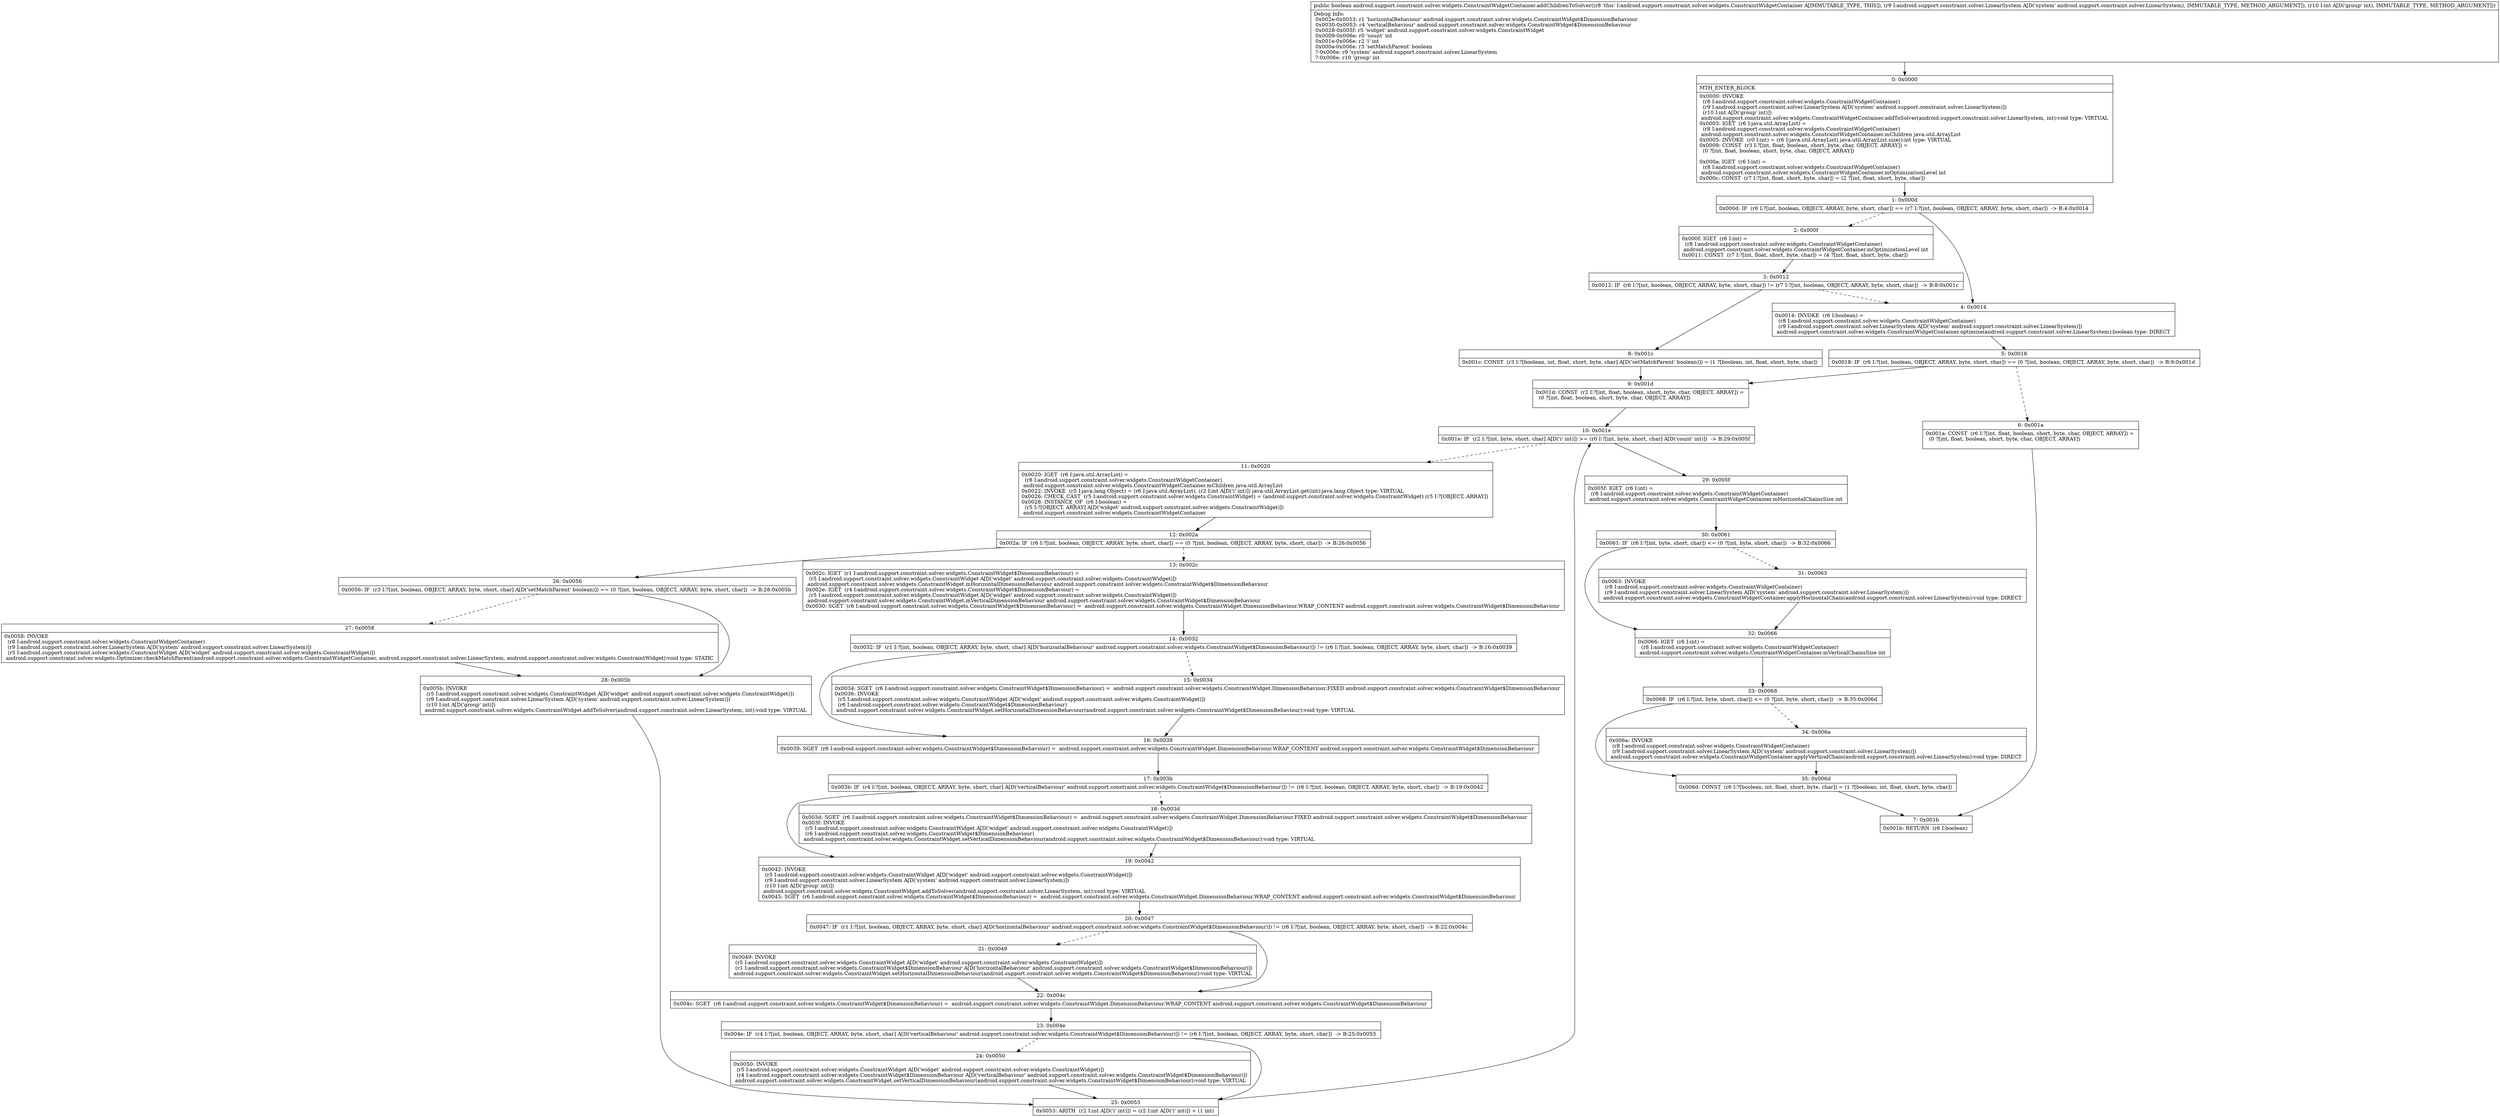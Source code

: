 digraph "CFG forandroid.support.constraint.solver.widgets.ConstraintWidgetContainer.addChildrenToSolver(Landroid\/support\/constraint\/solver\/LinearSystem;I)Z" {
Node_0 [shape=record,label="{0\:\ 0x0000|MTH_ENTER_BLOCK\l|0x0000: INVOKE  \l  (r8 I:android.support.constraint.solver.widgets.ConstraintWidgetContainer)\l  (r9 I:android.support.constraint.solver.LinearSystem A[D('system' android.support.constraint.solver.LinearSystem)])\l  (r10 I:int A[D('group' int)])\l android.support.constraint.solver.widgets.ConstraintWidgetContainer.addToSolver(android.support.constraint.solver.LinearSystem, int):void type: VIRTUAL \l0x0003: IGET  (r6 I:java.util.ArrayList) = \l  (r8 I:android.support.constraint.solver.widgets.ConstraintWidgetContainer)\l android.support.constraint.solver.widgets.ConstraintWidgetContainer.mChildren java.util.ArrayList \l0x0005: INVOKE  (r0 I:int) = (r6 I:java.util.ArrayList) java.util.ArrayList.size():int type: VIRTUAL \l0x0009: CONST  (r3 I:?[int, float, boolean, short, byte, char, OBJECT, ARRAY]) = \l  (0 ?[int, float, boolean, short, byte, char, OBJECT, ARRAY])\l \l0x000a: IGET  (r6 I:int) = \l  (r8 I:android.support.constraint.solver.widgets.ConstraintWidgetContainer)\l android.support.constraint.solver.widgets.ConstraintWidgetContainer.mOptimizationLevel int \l0x000c: CONST  (r7 I:?[int, float, short, byte, char]) = (2 ?[int, float, short, byte, char]) \l}"];
Node_1 [shape=record,label="{1\:\ 0x000d|0x000d: IF  (r6 I:?[int, boolean, OBJECT, ARRAY, byte, short, char]) == (r7 I:?[int, boolean, OBJECT, ARRAY, byte, short, char])  \-\> B:4:0x0014 \l}"];
Node_2 [shape=record,label="{2\:\ 0x000f|0x000f: IGET  (r6 I:int) = \l  (r8 I:android.support.constraint.solver.widgets.ConstraintWidgetContainer)\l android.support.constraint.solver.widgets.ConstraintWidgetContainer.mOptimizationLevel int \l0x0011: CONST  (r7 I:?[int, float, short, byte, char]) = (4 ?[int, float, short, byte, char]) \l}"];
Node_3 [shape=record,label="{3\:\ 0x0012|0x0012: IF  (r6 I:?[int, boolean, OBJECT, ARRAY, byte, short, char]) != (r7 I:?[int, boolean, OBJECT, ARRAY, byte, short, char])  \-\> B:8:0x001c \l}"];
Node_4 [shape=record,label="{4\:\ 0x0014|0x0014: INVOKE  (r6 I:boolean) = \l  (r8 I:android.support.constraint.solver.widgets.ConstraintWidgetContainer)\l  (r9 I:android.support.constraint.solver.LinearSystem A[D('system' android.support.constraint.solver.LinearSystem)])\l android.support.constraint.solver.widgets.ConstraintWidgetContainer.optimize(android.support.constraint.solver.LinearSystem):boolean type: DIRECT \l}"];
Node_5 [shape=record,label="{5\:\ 0x0018|0x0018: IF  (r6 I:?[int, boolean, OBJECT, ARRAY, byte, short, char]) == (0 ?[int, boolean, OBJECT, ARRAY, byte, short, char])  \-\> B:9:0x001d \l}"];
Node_6 [shape=record,label="{6\:\ 0x001a|0x001a: CONST  (r6 I:?[int, float, boolean, short, byte, char, OBJECT, ARRAY]) = \l  (0 ?[int, float, boolean, short, byte, char, OBJECT, ARRAY])\l \l}"];
Node_7 [shape=record,label="{7\:\ 0x001b|0x001b: RETURN  (r6 I:boolean) \l}"];
Node_8 [shape=record,label="{8\:\ 0x001c|0x001c: CONST  (r3 I:?[boolean, int, float, short, byte, char] A[D('setMatchParent' boolean)]) = (1 ?[boolean, int, float, short, byte, char]) \l}"];
Node_9 [shape=record,label="{9\:\ 0x001d|0x001d: CONST  (r2 I:?[int, float, boolean, short, byte, char, OBJECT, ARRAY]) = \l  (0 ?[int, float, boolean, short, byte, char, OBJECT, ARRAY])\l \l}"];
Node_10 [shape=record,label="{10\:\ 0x001e|0x001e: IF  (r2 I:?[int, byte, short, char] A[D('i' int)]) \>= (r0 I:?[int, byte, short, char] A[D('count' int)])  \-\> B:29:0x005f \l}"];
Node_11 [shape=record,label="{11\:\ 0x0020|0x0020: IGET  (r6 I:java.util.ArrayList) = \l  (r8 I:android.support.constraint.solver.widgets.ConstraintWidgetContainer)\l android.support.constraint.solver.widgets.ConstraintWidgetContainer.mChildren java.util.ArrayList \l0x0022: INVOKE  (r5 I:java.lang.Object) = (r6 I:java.util.ArrayList), (r2 I:int A[D('i' int)]) java.util.ArrayList.get(int):java.lang.Object type: VIRTUAL \l0x0026: CHECK_CAST  (r5 I:android.support.constraint.solver.widgets.ConstraintWidget) = (android.support.constraint.solver.widgets.ConstraintWidget) (r5 I:?[OBJECT, ARRAY]) \l0x0028: INSTANCE_OF  (r6 I:boolean) = \l  (r5 I:?[OBJECT, ARRAY] A[D('widget' android.support.constraint.solver.widgets.ConstraintWidget)])\l android.support.constraint.solver.widgets.ConstraintWidgetContainer \l}"];
Node_12 [shape=record,label="{12\:\ 0x002a|0x002a: IF  (r6 I:?[int, boolean, OBJECT, ARRAY, byte, short, char]) == (0 ?[int, boolean, OBJECT, ARRAY, byte, short, char])  \-\> B:26:0x0056 \l}"];
Node_13 [shape=record,label="{13\:\ 0x002c|0x002c: IGET  (r1 I:android.support.constraint.solver.widgets.ConstraintWidget$DimensionBehaviour) = \l  (r5 I:android.support.constraint.solver.widgets.ConstraintWidget A[D('widget' android.support.constraint.solver.widgets.ConstraintWidget)])\l android.support.constraint.solver.widgets.ConstraintWidget.mHorizontalDimensionBehaviour android.support.constraint.solver.widgets.ConstraintWidget$DimensionBehaviour \l0x002e: IGET  (r4 I:android.support.constraint.solver.widgets.ConstraintWidget$DimensionBehaviour) = \l  (r5 I:android.support.constraint.solver.widgets.ConstraintWidget A[D('widget' android.support.constraint.solver.widgets.ConstraintWidget)])\l android.support.constraint.solver.widgets.ConstraintWidget.mVerticalDimensionBehaviour android.support.constraint.solver.widgets.ConstraintWidget$DimensionBehaviour \l0x0030: SGET  (r6 I:android.support.constraint.solver.widgets.ConstraintWidget$DimensionBehaviour) =  android.support.constraint.solver.widgets.ConstraintWidget.DimensionBehaviour.WRAP_CONTENT android.support.constraint.solver.widgets.ConstraintWidget$DimensionBehaviour \l}"];
Node_14 [shape=record,label="{14\:\ 0x0032|0x0032: IF  (r1 I:?[int, boolean, OBJECT, ARRAY, byte, short, char] A[D('horizontalBehaviour' android.support.constraint.solver.widgets.ConstraintWidget$DimensionBehaviour)]) != (r6 I:?[int, boolean, OBJECT, ARRAY, byte, short, char])  \-\> B:16:0x0039 \l}"];
Node_15 [shape=record,label="{15\:\ 0x0034|0x0034: SGET  (r6 I:android.support.constraint.solver.widgets.ConstraintWidget$DimensionBehaviour) =  android.support.constraint.solver.widgets.ConstraintWidget.DimensionBehaviour.FIXED android.support.constraint.solver.widgets.ConstraintWidget$DimensionBehaviour \l0x0036: INVOKE  \l  (r5 I:android.support.constraint.solver.widgets.ConstraintWidget A[D('widget' android.support.constraint.solver.widgets.ConstraintWidget)])\l  (r6 I:android.support.constraint.solver.widgets.ConstraintWidget$DimensionBehaviour)\l android.support.constraint.solver.widgets.ConstraintWidget.setHorizontalDimensionBehaviour(android.support.constraint.solver.widgets.ConstraintWidget$DimensionBehaviour):void type: VIRTUAL \l}"];
Node_16 [shape=record,label="{16\:\ 0x0039|0x0039: SGET  (r6 I:android.support.constraint.solver.widgets.ConstraintWidget$DimensionBehaviour) =  android.support.constraint.solver.widgets.ConstraintWidget.DimensionBehaviour.WRAP_CONTENT android.support.constraint.solver.widgets.ConstraintWidget$DimensionBehaviour \l}"];
Node_17 [shape=record,label="{17\:\ 0x003b|0x003b: IF  (r4 I:?[int, boolean, OBJECT, ARRAY, byte, short, char] A[D('verticalBehaviour' android.support.constraint.solver.widgets.ConstraintWidget$DimensionBehaviour)]) != (r6 I:?[int, boolean, OBJECT, ARRAY, byte, short, char])  \-\> B:19:0x0042 \l}"];
Node_18 [shape=record,label="{18\:\ 0x003d|0x003d: SGET  (r6 I:android.support.constraint.solver.widgets.ConstraintWidget$DimensionBehaviour) =  android.support.constraint.solver.widgets.ConstraintWidget.DimensionBehaviour.FIXED android.support.constraint.solver.widgets.ConstraintWidget$DimensionBehaviour \l0x003f: INVOKE  \l  (r5 I:android.support.constraint.solver.widgets.ConstraintWidget A[D('widget' android.support.constraint.solver.widgets.ConstraintWidget)])\l  (r6 I:android.support.constraint.solver.widgets.ConstraintWidget$DimensionBehaviour)\l android.support.constraint.solver.widgets.ConstraintWidget.setVerticalDimensionBehaviour(android.support.constraint.solver.widgets.ConstraintWidget$DimensionBehaviour):void type: VIRTUAL \l}"];
Node_19 [shape=record,label="{19\:\ 0x0042|0x0042: INVOKE  \l  (r5 I:android.support.constraint.solver.widgets.ConstraintWidget A[D('widget' android.support.constraint.solver.widgets.ConstraintWidget)])\l  (r9 I:android.support.constraint.solver.LinearSystem A[D('system' android.support.constraint.solver.LinearSystem)])\l  (r10 I:int A[D('group' int)])\l android.support.constraint.solver.widgets.ConstraintWidget.addToSolver(android.support.constraint.solver.LinearSystem, int):void type: VIRTUAL \l0x0045: SGET  (r6 I:android.support.constraint.solver.widgets.ConstraintWidget$DimensionBehaviour) =  android.support.constraint.solver.widgets.ConstraintWidget.DimensionBehaviour.WRAP_CONTENT android.support.constraint.solver.widgets.ConstraintWidget$DimensionBehaviour \l}"];
Node_20 [shape=record,label="{20\:\ 0x0047|0x0047: IF  (r1 I:?[int, boolean, OBJECT, ARRAY, byte, short, char] A[D('horizontalBehaviour' android.support.constraint.solver.widgets.ConstraintWidget$DimensionBehaviour)]) != (r6 I:?[int, boolean, OBJECT, ARRAY, byte, short, char])  \-\> B:22:0x004c \l}"];
Node_21 [shape=record,label="{21\:\ 0x0049|0x0049: INVOKE  \l  (r5 I:android.support.constraint.solver.widgets.ConstraintWidget A[D('widget' android.support.constraint.solver.widgets.ConstraintWidget)])\l  (r1 I:android.support.constraint.solver.widgets.ConstraintWidget$DimensionBehaviour A[D('horizontalBehaviour' android.support.constraint.solver.widgets.ConstraintWidget$DimensionBehaviour)])\l android.support.constraint.solver.widgets.ConstraintWidget.setHorizontalDimensionBehaviour(android.support.constraint.solver.widgets.ConstraintWidget$DimensionBehaviour):void type: VIRTUAL \l}"];
Node_22 [shape=record,label="{22\:\ 0x004c|0x004c: SGET  (r6 I:android.support.constraint.solver.widgets.ConstraintWidget$DimensionBehaviour) =  android.support.constraint.solver.widgets.ConstraintWidget.DimensionBehaviour.WRAP_CONTENT android.support.constraint.solver.widgets.ConstraintWidget$DimensionBehaviour \l}"];
Node_23 [shape=record,label="{23\:\ 0x004e|0x004e: IF  (r4 I:?[int, boolean, OBJECT, ARRAY, byte, short, char] A[D('verticalBehaviour' android.support.constraint.solver.widgets.ConstraintWidget$DimensionBehaviour)]) != (r6 I:?[int, boolean, OBJECT, ARRAY, byte, short, char])  \-\> B:25:0x0053 \l}"];
Node_24 [shape=record,label="{24\:\ 0x0050|0x0050: INVOKE  \l  (r5 I:android.support.constraint.solver.widgets.ConstraintWidget A[D('widget' android.support.constraint.solver.widgets.ConstraintWidget)])\l  (r4 I:android.support.constraint.solver.widgets.ConstraintWidget$DimensionBehaviour A[D('verticalBehaviour' android.support.constraint.solver.widgets.ConstraintWidget$DimensionBehaviour)])\l android.support.constraint.solver.widgets.ConstraintWidget.setVerticalDimensionBehaviour(android.support.constraint.solver.widgets.ConstraintWidget$DimensionBehaviour):void type: VIRTUAL \l}"];
Node_25 [shape=record,label="{25\:\ 0x0053|0x0053: ARITH  (r2 I:int A[D('i' int)]) = (r2 I:int A[D('i' int)]) + (1 int) \l}"];
Node_26 [shape=record,label="{26\:\ 0x0056|0x0056: IF  (r3 I:?[int, boolean, OBJECT, ARRAY, byte, short, char] A[D('setMatchParent' boolean)]) == (0 ?[int, boolean, OBJECT, ARRAY, byte, short, char])  \-\> B:28:0x005b \l}"];
Node_27 [shape=record,label="{27\:\ 0x0058|0x0058: INVOKE  \l  (r8 I:android.support.constraint.solver.widgets.ConstraintWidgetContainer)\l  (r9 I:android.support.constraint.solver.LinearSystem A[D('system' android.support.constraint.solver.LinearSystem)])\l  (r5 I:android.support.constraint.solver.widgets.ConstraintWidget A[D('widget' android.support.constraint.solver.widgets.ConstraintWidget)])\l android.support.constraint.solver.widgets.Optimizer.checkMatchParent(android.support.constraint.solver.widgets.ConstraintWidgetContainer, android.support.constraint.solver.LinearSystem, android.support.constraint.solver.widgets.ConstraintWidget):void type: STATIC \l}"];
Node_28 [shape=record,label="{28\:\ 0x005b|0x005b: INVOKE  \l  (r5 I:android.support.constraint.solver.widgets.ConstraintWidget A[D('widget' android.support.constraint.solver.widgets.ConstraintWidget)])\l  (r9 I:android.support.constraint.solver.LinearSystem A[D('system' android.support.constraint.solver.LinearSystem)])\l  (r10 I:int A[D('group' int)])\l android.support.constraint.solver.widgets.ConstraintWidget.addToSolver(android.support.constraint.solver.LinearSystem, int):void type: VIRTUAL \l}"];
Node_29 [shape=record,label="{29\:\ 0x005f|0x005f: IGET  (r6 I:int) = \l  (r8 I:android.support.constraint.solver.widgets.ConstraintWidgetContainer)\l android.support.constraint.solver.widgets.ConstraintWidgetContainer.mHorizontalChainsSize int \l}"];
Node_30 [shape=record,label="{30\:\ 0x0061|0x0061: IF  (r6 I:?[int, byte, short, char]) \<= (0 ?[int, byte, short, char])  \-\> B:32:0x0066 \l}"];
Node_31 [shape=record,label="{31\:\ 0x0063|0x0063: INVOKE  \l  (r8 I:android.support.constraint.solver.widgets.ConstraintWidgetContainer)\l  (r9 I:android.support.constraint.solver.LinearSystem A[D('system' android.support.constraint.solver.LinearSystem)])\l android.support.constraint.solver.widgets.ConstraintWidgetContainer.applyHorizontalChain(android.support.constraint.solver.LinearSystem):void type: DIRECT \l}"];
Node_32 [shape=record,label="{32\:\ 0x0066|0x0066: IGET  (r6 I:int) = \l  (r8 I:android.support.constraint.solver.widgets.ConstraintWidgetContainer)\l android.support.constraint.solver.widgets.ConstraintWidgetContainer.mVerticalChainsSize int \l}"];
Node_33 [shape=record,label="{33\:\ 0x0068|0x0068: IF  (r6 I:?[int, byte, short, char]) \<= (0 ?[int, byte, short, char])  \-\> B:35:0x006d \l}"];
Node_34 [shape=record,label="{34\:\ 0x006a|0x006a: INVOKE  \l  (r8 I:android.support.constraint.solver.widgets.ConstraintWidgetContainer)\l  (r9 I:android.support.constraint.solver.LinearSystem A[D('system' android.support.constraint.solver.LinearSystem)])\l android.support.constraint.solver.widgets.ConstraintWidgetContainer.applyVerticalChain(android.support.constraint.solver.LinearSystem):void type: DIRECT \l}"];
Node_35 [shape=record,label="{35\:\ 0x006d|0x006d: CONST  (r6 I:?[boolean, int, float, short, byte, char]) = (1 ?[boolean, int, float, short, byte, char]) \l}"];
MethodNode[shape=record,label="{public boolean android.support.constraint.solver.widgets.ConstraintWidgetContainer.addChildrenToSolver((r8 'this' I:android.support.constraint.solver.widgets.ConstraintWidgetContainer A[IMMUTABLE_TYPE, THIS]), (r9 I:android.support.constraint.solver.LinearSystem A[D('system' android.support.constraint.solver.LinearSystem), IMMUTABLE_TYPE, METHOD_ARGUMENT]), (r10 I:int A[D('group' int), IMMUTABLE_TYPE, METHOD_ARGUMENT]))  | Debug Info:\l  0x002e\-0x0053: r1 'horizontalBehaviour' android.support.constraint.solver.widgets.ConstraintWidget$DimensionBehaviour\l  0x0030\-0x0053: r4 'verticalBehaviour' android.support.constraint.solver.widgets.ConstraintWidget$DimensionBehaviour\l  0x0028\-0x005f: r5 'widget' android.support.constraint.solver.widgets.ConstraintWidget\l  0x0009\-0x006e: r0 'count' int\l  0x001e\-0x006e: r2 'i' int\l  0x000a\-0x006e: r3 'setMatchParent' boolean\l  ?\-0x006e: r9 'system' android.support.constraint.solver.LinearSystem\l  ?\-0x006e: r10 'group' int\l}"];
MethodNode -> Node_0;
Node_0 -> Node_1;
Node_1 -> Node_2[style=dashed];
Node_1 -> Node_4;
Node_2 -> Node_3;
Node_3 -> Node_4[style=dashed];
Node_3 -> Node_8;
Node_4 -> Node_5;
Node_5 -> Node_6[style=dashed];
Node_5 -> Node_9;
Node_6 -> Node_7;
Node_8 -> Node_9;
Node_9 -> Node_10;
Node_10 -> Node_11[style=dashed];
Node_10 -> Node_29;
Node_11 -> Node_12;
Node_12 -> Node_13[style=dashed];
Node_12 -> Node_26;
Node_13 -> Node_14;
Node_14 -> Node_15[style=dashed];
Node_14 -> Node_16;
Node_15 -> Node_16;
Node_16 -> Node_17;
Node_17 -> Node_18[style=dashed];
Node_17 -> Node_19;
Node_18 -> Node_19;
Node_19 -> Node_20;
Node_20 -> Node_21[style=dashed];
Node_20 -> Node_22;
Node_21 -> Node_22;
Node_22 -> Node_23;
Node_23 -> Node_24[style=dashed];
Node_23 -> Node_25;
Node_24 -> Node_25;
Node_25 -> Node_10;
Node_26 -> Node_27[style=dashed];
Node_26 -> Node_28;
Node_27 -> Node_28;
Node_28 -> Node_25;
Node_29 -> Node_30;
Node_30 -> Node_31[style=dashed];
Node_30 -> Node_32;
Node_31 -> Node_32;
Node_32 -> Node_33;
Node_33 -> Node_34[style=dashed];
Node_33 -> Node_35;
Node_34 -> Node_35;
Node_35 -> Node_7;
}

